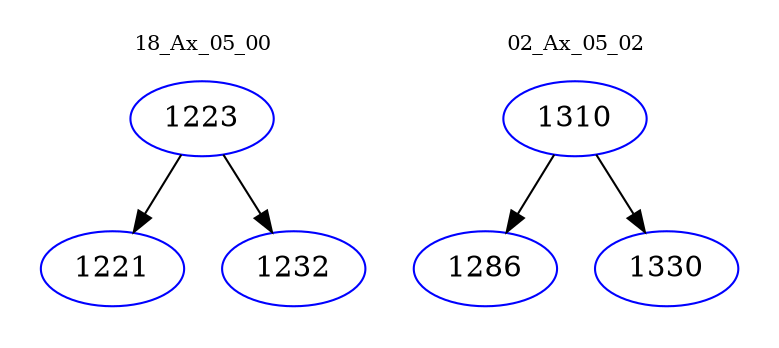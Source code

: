 digraph{
subgraph cluster_0 {
color = white
label = "18_Ax_05_00";
fontsize=10;
T0_1223 [label="1223", color="blue"]
T0_1223 -> T0_1221 [color="black"]
T0_1221 [label="1221", color="blue"]
T0_1223 -> T0_1232 [color="black"]
T0_1232 [label="1232", color="blue"]
}
subgraph cluster_1 {
color = white
label = "02_Ax_05_02";
fontsize=10;
T1_1310 [label="1310", color="blue"]
T1_1310 -> T1_1286 [color="black"]
T1_1286 [label="1286", color="blue"]
T1_1310 -> T1_1330 [color="black"]
T1_1330 [label="1330", color="blue"]
}
}
